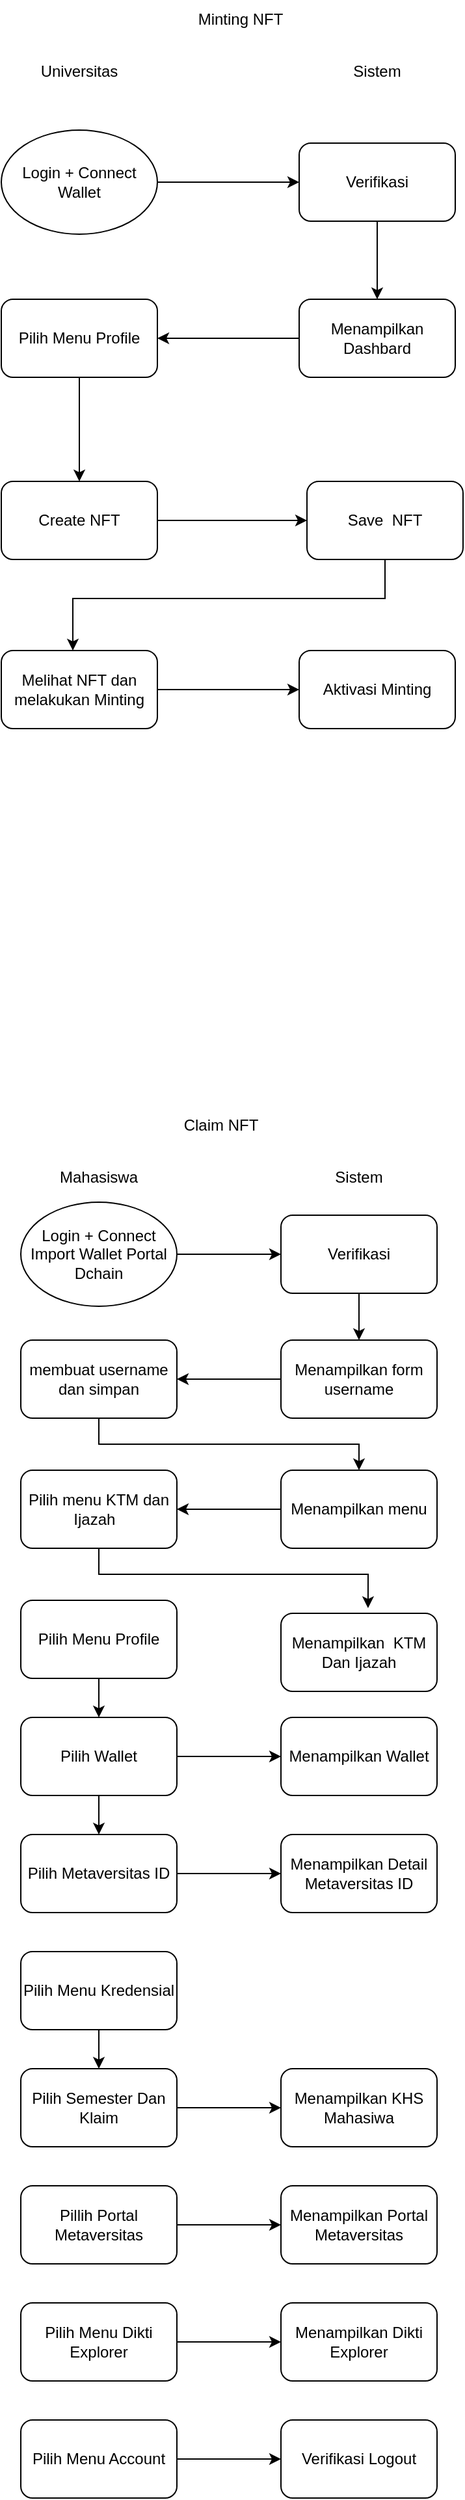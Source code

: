 <mxfile version="21.6.2" type="github">
  <diagram id="C5RBs43oDa-KdzZeNtuy" name="Page-1">
    <mxGraphModel dx="880" dy="444" grid="1" gridSize="10" guides="1" tooltips="1" connect="1" arrows="1" fold="1" page="1" pageScale="1" pageWidth="827" pageHeight="1169" math="0" shadow="0">
      <root>
        <mxCell id="WIyWlLk6GJQsqaUBKTNV-0" />
        <mxCell id="WIyWlLk6GJQsqaUBKTNV-1" parent="WIyWlLk6GJQsqaUBKTNV-0" />
        <mxCell id="LGTInCxlufWEY7VUNAoV-11" value="Minting NFT" style="text;html=1;strokeColor=none;fillColor=none;align=center;verticalAlign=middle;whiteSpace=wrap;rounded=0;" parent="WIyWlLk6GJQsqaUBKTNV-1" vertex="1">
          <mxGeometry x="204" y="790" width="90" height="30" as="geometry" />
        </mxCell>
        <mxCell id="LGTInCxlufWEY7VUNAoV-27" value="" style="edgeStyle=orthogonalEdgeStyle;rounded=0;orthogonalLoop=1;jettySize=auto;html=1;" parent="WIyWlLk6GJQsqaUBKTNV-1" source="LGTInCxlufWEY7VUNAoV-14" target="LGTInCxlufWEY7VUNAoV-15" edge="1">
          <mxGeometry relative="1" as="geometry" />
        </mxCell>
        <mxCell id="LGTInCxlufWEY7VUNAoV-14" value="Menampilkan Dashbard" style="rounded=1;whiteSpace=wrap;html=1;" parent="WIyWlLk6GJQsqaUBKTNV-1" vertex="1">
          <mxGeometry x="294" y="1020" width="120" height="60" as="geometry" />
        </mxCell>
        <mxCell id="LGTInCxlufWEY7VUNAoV-24" value="" style="edgeStyle=orthogonalEdgeStyle;rounded=0;orthogonalLoop=1;jettySize=auto;html=1;" parent="WIyWlLk6GJQsqaUBKTNV-1" source="LGTInCxlufWEY7VUNAoV-15" target="LGTInCxlufWEY7VUNAoV-23" edge="1">
          <mxGeometry relative="1" as="geometry" />
        </mxCell>
        <mxCell id="LGTInCxlufWEY7VUNAoV-15" value="Pilih Menu Profile" style="rounded=1;whiteSpace=wrap;html=1;" parent="WIyWlLk6GJQsqaUBKTNV-1" vertex="1">
          <mxGeometry x="65" y="1020" width="120" height="60" as="geometry" />
        </mxCell>
        <mxCell id="LGTInCxlufWEY7VUNAoV-25" value="" style="edgeStyle=orthogonalEdgeStyle;rounded=0;orthogonalLoop=1;jettySize=auto;html=1;" parent="WIyWlLk6GJQsqaUBKTNV-1" source="LGTInCxlufWEY7VUNAoV-16" target="LGTInCxlufWEY7VUNAoV-19" edge="1">
          <mxGeometry relative="1" as="geometry" />
        </mxCell>
        <mxCell id="LGTInCxlufWEY7VUNAoV-16" value="Login + Connect Wallet" style="ellipse;whiteSpace=wrap;html=1;" parent="WIyWlLk6GJQsqaUBKTNV-1" vertex="1">
          <mxGeometry x="65" y="890" width="120" height="80" as="geometry" />
        </mxCell>
        <mxCell id="LGTInCxlufWEY7VUNAoV-26" value="" style="edgeStyle=orthogonalEdgeStyle;rounded=0;orthogonalLoop=1;jettySize=auto;html=1;" parent="WIyWlLk6GJQsqaUBKTNV-1" source="LGTInCxlufWEY7VUNAoV-19" target="LGTInCxlufWEY7VUNAoV-14" edge="1">
          <mxGeometry relative="1" as="geometry" />
        </mxCell>
        <mxCell id="LGTInCxlufWEY7VUNAoV-19" value="Verifikasi" style="rounded=1;whiteSpace=wrap;html=1;" parent="WIyWlLk6GJQsqaUBKTNV-1" vertex="1">
          <mxGeometry x="294" y="900" width="120" height="60" as="geometry" />
        </mxCell>
        <mxCell id="LGTInCxlufWEY7VUNAoV-20" value="Sistem" style="text;html=1;strokeColor=none;fillColor=none;align=center;verticalAlign=middle;whiteSpace=wrap;rounded=0;" parent="WIyWlLk6GJQsqaUBKTNV-1" vertex="1">
          <mxGeometry x="324" y="830" width="60" height="30" as="geometry" />
        </mxCell>
        <mxCell id="LGTInCxlufWEY7VUNAoV-29" value="" style="edgeStyle=orthogonalEdgeStyle;rounded=0;orthogonalLoop=1;jettySize=auto;html=1;" parent="WIyWlLk6GJQsqaUBKTNV-1" source="LGTInCxlufWEY7VUNAoV-23" target="LGTInCxlufWEY7VUNAoV-28" edge="1">
          <mxGeometry relative="1" as="geometry" />
        </mxCell>
        <mxCell id="LGTInCxlufWEY7VUNAoV-23" value="Create NFT" style="rounded=1;whiteSpace=wrap;html=1;" parent="WIyWlLk6GJQsqaUBKTNV-1" vertex="1">
          <mxGeometry x="65" y="1160" width="120" height="60" as="geometry" />
        </mxCell>
        <mxCell id="LGTInCxlufWEY7VUNAoV-31" style="edgeStyle=orthogonalEdgeStyle;rounded=0;orthogonalLoop=1;jettySize=auto;html=1;" parent="WIyWlLk6GJQsqaUBKTNV-1" source="LGTInCxlufWEY7VUNAoV-28" edge="1">
          <mxGeometry relative="1" as="geometry">
            <mxPoint x="120" y="1290" as="targetPoint" />
            <Array as="points">
              <mxPoint x="360" y="1250" />
              <mxPoint x="120" y="1250" />
              <mxPoint x="120" y="1290" />
            </Array>
          </mxGeometry>
        </mxCell>
        <mxCell id="LGTInCxlufWEY7VUNAoV-28" value="Save&amp;nbsp; NFT" style="rounded=1;whiteSpace=wrap;html=1;" parent="WIyWlLk6GJQsqaUBKTNV-1" vertex="1">
          <mxGeometry x="300" y="1160" width="120" height="60" as="geometry" />
        </mxCell>
        <mxCell id="LGTInCxlufWEY7VUNAoV-30" value="Universitas" style="text;html=1;strokeColor=none;fillColor=none;align=center;verticalAlign=middle;whiteSpace=wrap;rounded=0;" parent="WIyWlLk6GJQsqaUBKTNV-1" vertex="1">
          <mxGeometry x="95" y="830" width="60" height="30" as="geometry" />
        </mxCell>
        <mxCell id="LGTInCxlufWEY7VUNAoV-34" value="" style="edgeStyle=orthogonalEdgeStyle;rounded=0;orthogonalLoop=1;jettySize=auto;html=1;" parent="WIyWlLk6GJQsqaUBKTNV-1" source="LGTInCxlufWEY7VUNAoV-32" target="LGTInCxlufWEY7VUNAoV-33" edge="1">
          <mxGeometry relative="1" as="geometry" />
        </mxCell>
        <mxCell id="LGTInCxlufWEY7VUNAoV-32" value="Melihat NFT dan melakukan Minting" style="rounded=1;whiteSpace=wrap;html=1;" parent="WIyWlLk6GJQsqaUBKTNV-1" vertex="1">
          <mxGeometry x="65" y="1290" width="120" height="60" as="geometry" />
        </mxCell>
        <mxCell id="LGTInCxlufWEY7VUNAoV-33" value="Aktivasi Minting" style="rounded=1;whiteSpace=wrap;html=1;" parent="WIyWlLk6GJQsqaUBKTNV-1" vertex="1">
          <mxGeometry x="294" y="1290" width="120" height="60" as="geometry" />
        </mxCell>
        <mxCell id="LGTInCxlufWEY7VUNAoV-35" value="Claim NFT" style="text;html=1;strokeColor=none;fillColor=none;align=center;verticalAlign=middle;whiteSpace=wrap;rounded=0;" parent="WIyWlLk6GJQsqaUBKTNV-1" vertex="1">
          <mxGeometry x="204" y="1640" width="60" height="30" as="geometry" />
        </mxCell>
        <mxCell id="LGTInCxlufWEY7VUNAoV-37" value="Mahasiswa" style="text;html=1;strokeColor=none;fillColor=none;align=center;verticalAlign=middle;whiteSpace=wrap;rounded=0;" parent="WIyWlLk6GJQsqaUBKTNV-1" vertex="1">
          <mxGeometry x="110" y="1680" width="60" height="30" as="geometry" />
        </mxCell>
        <mxCell id="LGTInCxlufWEY7VUNAoV-38" value="Sistem" style="text;html=1;strokeColor=none;fillColor=none;align=center;verticalAlign=middle;whiteSpace=wrap;rounded=0;" parent="WIyWlLk6GJQsqaUBKTNV-1" vertex="1">
          <mxGeometry x="310" y="1680" width="60" height="30" as="geometry" />
        </mxCell>
        <mxCell id="LGTInCxlufWEY7VUNAoV-41" value="" style="edgeStyle=orthogonalEdgeStyle;rounded=0;orthogonalLoop=1;jettySize=auto;html=1;" parent="WIyWlLk6GJQsqaUBKTNV-1" source="LGTInCxlufWEY7VUNAoV-39" target="LGTInCxlufWEY7VUNAoV-40" edge="1">
          <mxGeometry relative="1" as="geometry" />
        </mxCell>
        <mxCell id="LGTInCxlufWEY7VUNAoV-39" value="Login + Connect Import Wallet Portal Dchain" style="ellipse;whiteSpace=wrap;html=1;" parent="WIyWlLk6GJQsqaUBKTNV-1" vertex="1">
          <mxGeometry x="80" y="1714" width="120" height="80" as="geometry" />
        </mxCell>
        <mxCell id="LGTInCxlufWEY7VUNAoV-43" value="" style="edgeStyle=orthogonalEdgeStyle;rounded=0;orthogonalLoop=1;jettySize=auto;html=1;" parent="WIyWlLk6GJQsqaUBKTNV-1" source="LGTInCxlufWEY7VUNAoV-40" target="LGTInCxlufWEY7VUNAoV-42" edge="1">
          <mxGeometry relative="1" as="geometry" />
        </mxCell>
        <mxCell id="LGTInCxlufWEY7VUNAoV-40" value="Verifikasi" style="rounded=1;whiteSpace=wrap;html=1;" parent="WIyWlLk6GJQsqaUBKTNV-1" vertex="1">
          <mxGeometry x="280" y="1724" width="120" height="60" as="geometry" />
        </mxCell>
        <mxCell id="LGTInCxlufWEY7VUNAoV-45" value="" style="edgeStyle=orthogonalEdgeStyle;rounded=0;orthogonalLoop=1;jettySize=auto;html=1;" parent="WIyWlLk6GJQsqaUBKTNV-1" source="LGTInCxlufWEY7VUNAoV-42" target="LGTInCxlufWEY7VUNAoV-44" edge="1">
          <mxGeometry relative="1" as="geometry" />
        </mxCell>
        <mxCell id="LGTInCxlufWEY7VUNAoV-42" value="Menampilkan form username" style="rounded=1;whiteSpace=wrap;html=1;" parent="WIyWlLk6GJQsqaUBKTNV-1" vertex="1">
          <mxGeometry x="280" y="1820" width="120" height="60" as="geometry" />
        </mxCell>
        <mxCell id="LGTInCxlufWEY7VUNAoV-51" style="edgeStyle=orthogonalEdgeStyle;rounded=0;orthogonalLoop=1;jettySize=auto;html=1;entryX=0.5;entryY=0;entryDx=0;entryDy=0;" parent="WIyWlLk6GJQsqaUBKTNV-1" source="LGTInCxlufWEY7VUNAoV-44" target="LGTInCxlufWEY7VUNAoV-49" edge="1">
          <mxGeometry relative="1" as="geometry">
            <Array as="points">
              <mxPoint x="140" y="1900" />
              <mxPoint x="340" y="1900" />
            </Array>
          </mxGeometry>
        </mxCell>
        <mxCell id="LGTInCxlufWEY7VUNAoV-44" value="membuat username dan simpan" style="rounded=1;whiteSpace=wrap;html=1;" parent="WIyWlLk6GJQsqaUBKTNV-1" vertex="1">
          <mxGeometry x="80" y="1820" width="120" height="60" as="geometry" />
        </mxCell>
        <mxCell id="LGTInCxlufWEY7VUNAoV-53" value="" style="edgeStyle=orthogonalEdgeStyle;rounded=0;orthogonalLoop=1;jettySize=auto;html=1;" parent="WIyWlLk6GJQsqaUBKTNV-1" source="LGTInCxlufWEY7VUNAoV-49" target="LGTInCxlufWEY7VUNAoV-52" edge="1">
          <mxGeometry relative="1" as="geometry" />
        </mxCell>
        <mxCell id="LGTInCxlufWEY7VUNAoV-49" value="Menampilkan menu" style="rounded=1;whiteSpace=wrap;html=1;" parent="WIyWlLk6GJQsqaUBKTNV-1" vertex="1">
          <mxGeometry x="280" y="1920" width="120" height="60" as="geometry" />
        </mxCell>
        <mxCell id="B2_dvml8rXzpTXqN16tF-3" style="edgeStyle=orthogonalEdgeStyle;rounded=0;orthogonalLoop=1;jettySize=auto;html=1;entryX=0.558;entryY=-0.067;entryDx=0;entryDy=0;entryPerimeter=0;" edge="1" parent="WIyWlLk6GJQsqaUBKTNV-1" source="LGTInCxlufWEY7VUNAoV-52" target="B2_dvml8rXzpTXqN16tF-2">
          <mxGeometry relative="1" as="geometry">
            <Array as="points">
              <mxPoint x="140" y="2000" />
              <mxPoint x="347" y="2000" />
            </Array>
          </mxGeometry>
        </mxCell>
        <mxCell id="LGTInCxlufWEY7VUNAoV-52" value="Pilih menu KTM dan Ijazah&amp;nbsp;&amp;nbsp;" style="rounded=1;whiteSpace=wrap;html=1;" parent="WIyWlLk6GJQsqaUBKTNV-1" vertex="1">
          <mxGeometry x="80" y="1920" width="120" height="60" as="geometry" />
        </mxCell>
        <mxCell id="B2_dvml8rXzpTXqN16tF-2" value="Menampilkan&amp;nbsp; KTM Dan Ijazah" style="rounded=1;whiteSpace=wrap;html=1;" vertex="1" parent="WIyWlLk6GJQsqaUBKTNV-1">
          <mxGeometry x="280" y="2030" width="120" height="60" as="geometry" />
        </mxCell>
        <mxCell id="B2_dvml8rXzpTXqN16tF-29" value="" style="edgeStyle=orthogonalEdgeStyle;rounded=0;orthogonalLoop=1;jettySize=auto;html=1;" edge="1" parent="WIyWlLk6GJQsqaUBKTNV-1" source="B2_dvml8rXzpTXqN16tF-5" target="B2_dvml8rXzpTXqN16tF-28">
          <mxGeometry relative="1" as="geometry" />
        </mxCell>
        <mxCell id="B2_dvml8rXzpTXqN16tF-5" value="Pilih Menu Profile" style="whiteSpace=wrap;html=1;rounded=1;" vertex="1" parent="WIyWlLk6GJQsqaUBKTNV-1">
          <mxGeometry x="80" y="2020" width="120" height="60" as="geometry" />
        </mxCell>
        <mxCell id="B2_dvml8rXzpTXqN16tF-7" value="Menampilkan Wallet" style="rounded=1;whiteSpace=wrap;html=1;" vertex="1" parent="WIyWlLk6GJQsqaUBKTNV-1">
          <mxGeometry x="280" y="2110" width="120" height="60" as="geometry" />
        </mxCell>
        <mxCell id="B2_dvml8rXzpTXqN16tF-16" value="" style="edgeStyle=orthogonalEdgeStyle;rounded=0;orthogonalLoop=1;jettySize=auto;html=1;" edge="1" parent="WIyWlLk6GJQsqaUBKTNV-1" source="B2_dvml8rXzpTXqN16tF-9" target="B2_dvml8rXzpTXqN16tF-13">
          <mxGeometry relative="1" as="geometry" />
        </mxCell>
        <mxCell id="B2_dvml8rXzpTXqN16tF-9" value="Pilih Menu Kredensial" style="whiteSpace=wrap;html=1;rounded=1;" vertex="1" parent="WIyWlLk6GJQsqaUBKTNV-1">
          <mxGeometry x="80" y="2290" width="120" height="60" as="geometry" />
        </mxCell>
        <mxCell id="B2_dvml8rXzpTXqN16tF-11" value="Menampilkan KHS Mahasiwa" style="rounded=1;whiteSpace=wrap;html=1;" vertex="1" parent="WIyWlLk6GJQsqaUBKTNV-1">
          <mxGeometry x="280" y="2380" width="120" height="60" as="geometry" />
        </mxCell>
        <mxCell id="B2_dvml8rXzpTXqN16tF-17" value="" style="edgeStyle=orthogonalEdgeStyle;rounded=0;orthogonalLoop=1;jettySize=auto;html=1;" edge="1" parent="WIyWlLk6GJQsqaUBKTNV-1" source="B2_dvml8rXzpTXqN16tF-13" target="B2_dvml8rXzpTXqN16tF-11">
          <mxGeometry relative="1" as="geometry" />
        </mxCell>
        <mxCell id="B2_dvml8rXzpTXqN16tF-13" value="Pilih Semester Dan Klaim" style="whiteSpace=wrap;html=1;rounded=1;" vertex="1" parent="WIyWlLk6GJQsqaUBKTNV-1">
          <mxGeometry x="80" y="2380" width="120" height="60" as="geometry" />
        </mxCell>
        <mxCell id="B2_dvml8rXzpTXqN16tF-20" value="" style="edgeStyle=orthogonalEdgeStyle;rounded=0;orthogonalLoop=1;jettySize=auto;html=1;" edge="1" parent="WIyWlLk6GJQsqaUBKTNV-1" source="B2_dvml8rXzpTXqN16tF-18" target="B2_dvml8rXzpTXqN16tF-19">
          <mxGeometry relative="1" as="geometry" />
        </mxCell>
        <mxCell id="B2_dvml8rXzpTXqN16tF-18" value="Pillih Portal Metaversitas" style="rounded=1;whiteSpace=wrap;html=1;" vertex="1" parent="WIyWlLk6GJQsqaUBKTNV-1">
          <mxGeometry x="80" y="2470" width="120" height="60" as="geometry" />
        </mxCell>
        <mxCell id="B2_dvml8rXzpTXqN16tF-19" value="Menampilkan Portal Metaversitas" style="whiteSpace=wrap;html=1;rounded=1;" vertex="1" parent="WIyWlLk6GJQsqaUBKTNV-1">
          <mxGeometry x="280" y="2470" width="120" height="60" as="geometry" />
        </mxCell>
        <mxCell id="B2_dvml8rXzpTXqN16tF-24" value="" style="edgeStyle=orthogonalEdgeStyle;rounded=0;orthogonalLoop=1;jettySize=auto;html=1;" edge="1" parent="WIyWlLk6GJQsqaUBKTNV-1" source="B2_dvml8rXzpTXqN16tF-22" target="B2_dvml8rXzpTXqN16tF-23">
          <mxGeometry relative="1" as="geometry" />
        </mxCell>
        <mxCell id="B2_dvml8rXzpTXqN16tF-22" value="Pilih Menu Dikti Explorer" style="rounded=1;whiteSpace=wrap;html=1;" vertex="1" parent="WIyWlLk6GJQsqaUBKTNV-1">
          <mxGeometry x="80" y="2560" width="120" height="60" as="geometry" />
        </mxCell>
        <mxCell id="B2_dvml8rXzpTXqN16tF-23" value="Menampilkan Dikti Explorer" style="whiteSpace=wrap;html=1;rounded=1;" vertex="1" parent="WIyWlLk6GJQsqaUBKTNV-1">
          <mxGeometry x="280" y="2560" width="120" height="60" as="geometry" />
        </mxCell>
        <mxCell id="B2_dvml8rXzpTXqN16tF-27" value="" style="edgeStyle=orthogonalEdgeStyle;rounded=0;orthogonalLoop=1;jettySize=auto;html=1;" edge="1" parent="WIyWlLk6GJQsqaUBKTNV-1" source="B2_dvml8rXzpTXqN16tF-25" target="B2_dvml8rXzpTXqN16tF-26">
          <mxGeometry relative="1" as="geometry" />
        </mxCell>
        <mxCell id="B2_dvml8rXzpTXqN16tF-25" value="Pilih Menu Account" style="rounded=1;whiteSpace=wrap;html=1;" vertex="1" parent="WIyWlLk6GJQsqaUBKTNV-1">
          <mxGeometry x="80" y="2650" width="120" height="60" as="geometry" />
        </mxCell>
        <mxCell id="B2_dvml8rXzpTXqN16tF-26" value="Verifikasi Logout" style="whiteSpace=wrap;html=1;rounded=1;" vertex="1" parent="WIyWlLk6GJQsqaUBKTNV-1">
          <mxGeometry x="280" y="2650" width="120" height="60" as="geometry" />
        </mxCell>
        <mxCell id="B2_dvml8rXzpTXqN16tF-30" value="" style="edgeStyle=orthogonalEdgeStyle;rounded=0;orthogonalLoop=1;jettySize=auto;html=1;" edge="1" parent="WIyWlLk6GJQsqaUBKTNV-1" source="B2_dvml8rXzpTXqN16tF-28" target="B2_dvml8rXzpTXqN16tF-7">
          <mxGeometry relative="1" as="geometry" />
        </mxCell>
        <mxCell id="B2_dvml8rXzpTXqN16tF-32" value="" style="edgeStyle=orthogonalEdgeStyle;rounded=0;orthogonalLoop=1;jettySize=auto;html=1;" edge="1" parent="WIyWlLk6GJQsqaUBKTNV-1" source="B2_dvml8rXzpTXqN16tF-28" target="B2_dvml8rXzpTXqN16tF-31">
          <mxGeometry relative="1" as="geometry" />
        </mxCell>
        <mxCell id="B2_dvml8rXzpTXqN16tF-28" value="Pilih Wallet" style="rounded=1;whiteSpace=wrap;html=1;" vertex="1" parent="WIyWlLk6GJQsqaUBKTNV-1">
          <mxGeometry x="80" y="2110" width="120" height="60" as="geometry" />
        </mxCell>
        <mxCell id="B2_dvml8rXzpTXqN16tF-34" value="" style="edgeStyle=orthogonalEdgeStyle;rounded=0;orthogonalLoop=1;jettySize=auto;html=1;" edge="1" parent="WIyWlLk6GJQsqaUBKTNV-1" source="B2_dvml8rXzpTXqN16tF-31" target="B2_dvml8rXzpTXqN16tF-33">
          <mxGeometry relative="1" as="geometry" />
        </mxCell>
        <mxCell id="B2_dvml8rXzpTXqN16tF-31" value="Pilih Metaversitas ID" style="whiteSpace=wrap;html=1;rounded=1;" vertex="1" parent="WIyWlLk6GJQsqaUBKTNV-1">
          <mxGeometry x="80" y="2200" width="120" height="60" as="geometry" />
        </mxCell>
        <mxCell id="B2_dvml8rXzpTXqN16tF-33" value="Menampilkan Detail Metaversitas ID" style="whiteSpace=wrap;html=1;rounded=1;" vertex="1" parent="WIyWlLk6GJQsqaUBKTNV-1">
          <mxGeometry x="280" y="2200" width="120" height="60" as="geometry" />
        </mxCell>
      </root>
    </mxGraphModel>
  </diagram>
</mxfile>

